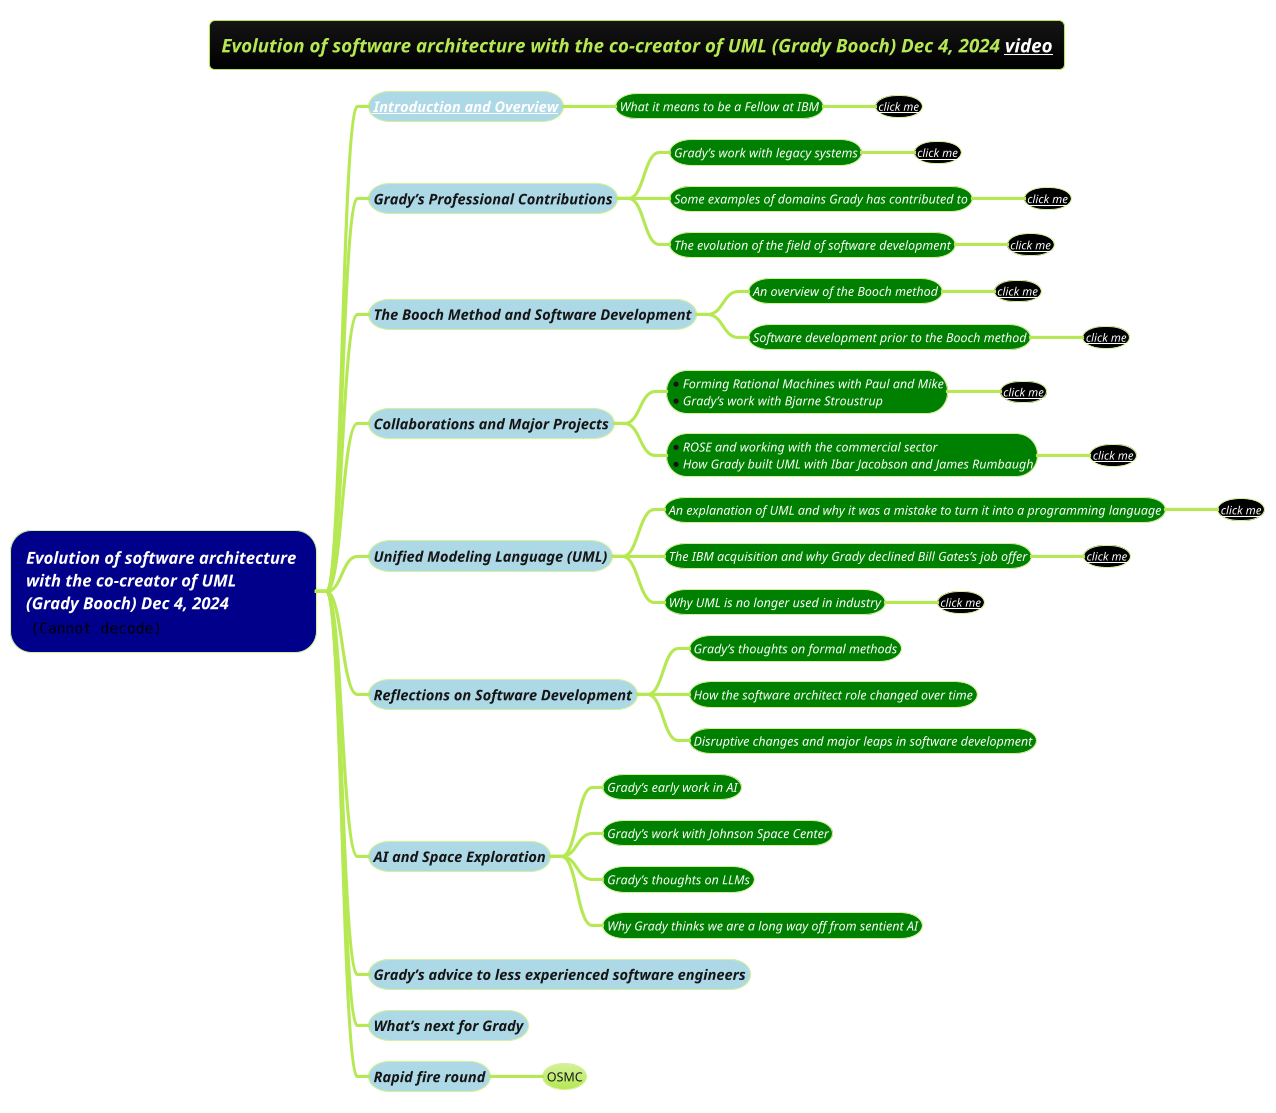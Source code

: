 @startmindmap
title <i><size:18>Evolution of software architecture with the co-creator of UML (Grady Booch) Dec 4, 2024 [[https://www.youtube.com/watch?v=u7WaC429YcU&ab_channel=ThePragmaticEngineer video]]
!theme hacker

*[#darkblue] <i><color #white>Evolution of software architecture \n<i><color #white>with the co-creator of UML\n<i><color #white>(Grady Booch) Dec 4, 2024 \n <img:images-1/img_0.png{scale=.5}>

**[#lightblue] <i>[[docs/3-programming-languages/Venkat-Subramaniam/images/img_957.png Introduction and Overview]]

***[#green] <color #white><i>What it means to be a Fellow at IBM
****[#black] <color #white><i>[[docs/3-programming-languages/Venkat-Subramaniam/images-1/img_1.png click me]]

**[#lightblue] <i>Grady’s Professional Contributions
***[#green] <color #white><i>Grady’s work with legacy systems
****[#black] <color #white><i>[[docs/3-programming-languages/Venkat-Subramaniam/images-1/img_2.png click me]]
***[#green] <color #white><i>Some examples of domains Grady has contributed to
****[#black] <color #white><i>[[docs/3-programming-languages/Venkat-Subramaniam/images-1/img_3.png click me]]
***[#green] <color #white><i>The evolution of the field of software development
****[#black] <color #white><i>[[docs/3-programming-languages/Venkat-Subramaniam/images-1/img_4.png click me]]

**[#lightblue] <i>The Booch Method and Software Development
***[#green] <color #white><i>An overview of the Booch method
****[#black] <color #white><i>[[docs/3-programming-languages/Venkat-Subramaniam/images-1/img_5.png click me]]
***[#green] <color #white><i>Software development prior to the Booch method
****[#black] <color #white><i>[[docs/3-programming-languages/Venkat-Subramaniam/images-1/img_6.png click me]]

**[#lightblue] <i>Collaborations and Major Projects
***[#green] *<color #white><i>Forming Rational Machines with Paul and Mike \n*<color #white><i>Grady’s work with Bjarne Stroustrup
****[#black] <color #white><i>[[docs/3-programming-languages/Venkat-Subramaniam/images-1/img_7.png click me]]

***[#green] *<color #white><i>ROSE and working with the commercial sector \n*<color #white><i>How Grady built UML with Ibar Jacobson and James Rumbaugh
****[#black] <color #white><i>[[docs/3-programming-languages/Venkat-Subramaniam/images-1/img_8.png click me]]

**[#lightblue] <i>Unified Modeling Language (UML)
***[#green] <color #white><i>An explanation of UML and why it was a mistake to turn it into a programming language
****[#black] <color #white><i>[[docs/3-programming-languages/Venkat-Subramaniam/images-1/img_9.png click me]]
***[#green] <color #white><i>The IBM acquisition and why Grady declined Bill Gates’s job offer
****[#black] <color #white><i>[[docs/3-programming-languages/Venkat-Subramaniam/images-1/img_10.png click me]]
***[#green] <color #white><i>Why UML is no longer used in industry
****[#black] <color #white><i>[[docs/3-programming-languages/Venkat-Subramaniam/images-1/img_11.png click me]]

**[#lightblue] <i>Reflections on Software Development
***[#green] <color #white><i>Grady’s thoughts on formal methods
***[#green] <color #white><i>How the software architect role changed over time
***[#green] <color #white><i>Disruptive changes and major leaps in software development

**[#lightblue] <i>AI and Space Exploration
***[#green] <color #white><i>Grady’s early work in AI
***[#green] <color #white><i>Grady’s work with Johnson Space Center
***[#green] <color #white><i>Grady’s thoughts on LLMs
***[#green] <color #white><i>Why Grady thinks we are a long way off from sentient AI
**[#lightblue] <i>Grady’s advice to less experienced software engineers
**[#lightblue] <i>What’s next for Grady
**[#lightblue] <i>Rapid fire round


*** OSMC

@endmindmap
